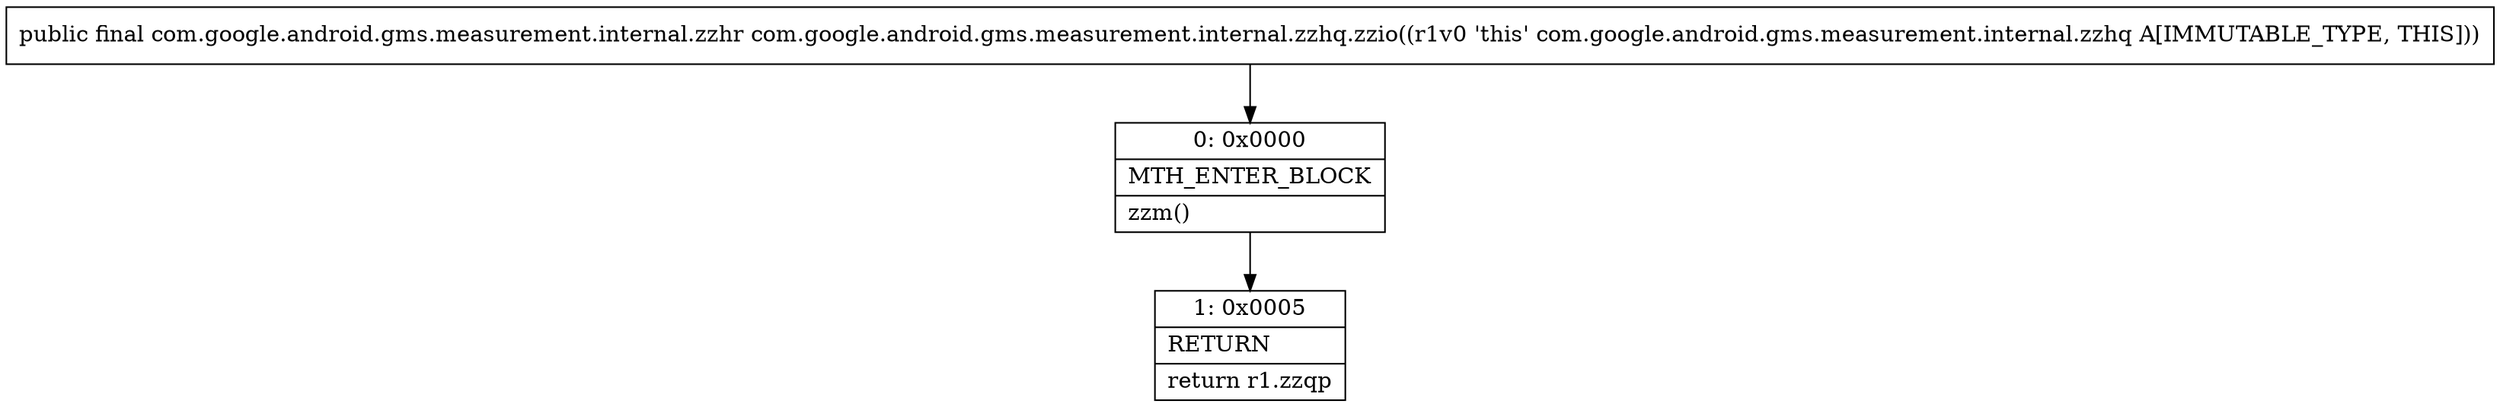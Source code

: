 digraph "CFG forcom.google.android.gms.measurement.internal.zzhq.zzio()Lcom\/google\/android\/gms\/measurement\/internal\/zzhr;" {
Node_0 [shape=record,label="{0\:\ 0x0000|MTH_ENTER_BLOCK\l|zzm()\l}"];
Node_1 [shape=record,label="{1\:\ 0x0005|RETURN\l|return r1.zzqp\l}"];
MethodNode[shape=record,label="{public final com.google.android.gms.measurement.internal.zzhr com.google.android.gms.measurement.internal.zzhq.zzio((r1v0 'this' com.google.android.gms.measurement.internal.zzhq A[IMMUTABLE_TYPE, THIS])) }"];
MethodNode -> Node_0;
Node_0 -> Node_1;
}

